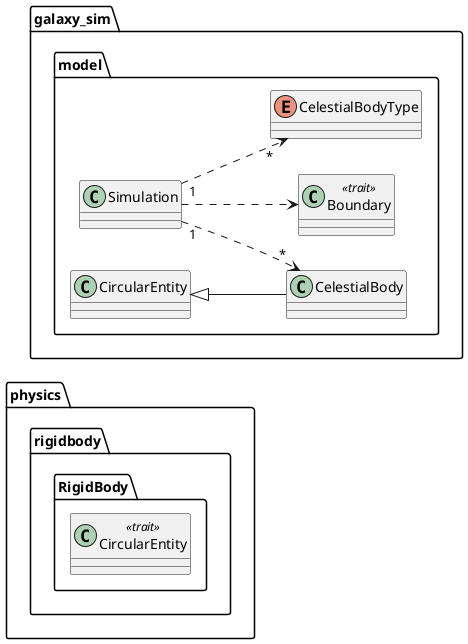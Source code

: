 @startuml

left to right direction

package physics.rigidbody.RigidBody {
  class CircularEntity << trait >>
}

package galaxy_sim.model {
  class Simulation
  class CelestialBody extends CircularEntity
  class Boundary << trait >>
  enum CelestialBodyType
}

Simulation "1"..>"*" CelestialBody
Simulation "1"..>"*" CelestialBodyType
Simulation ..> Boundary

@enduml